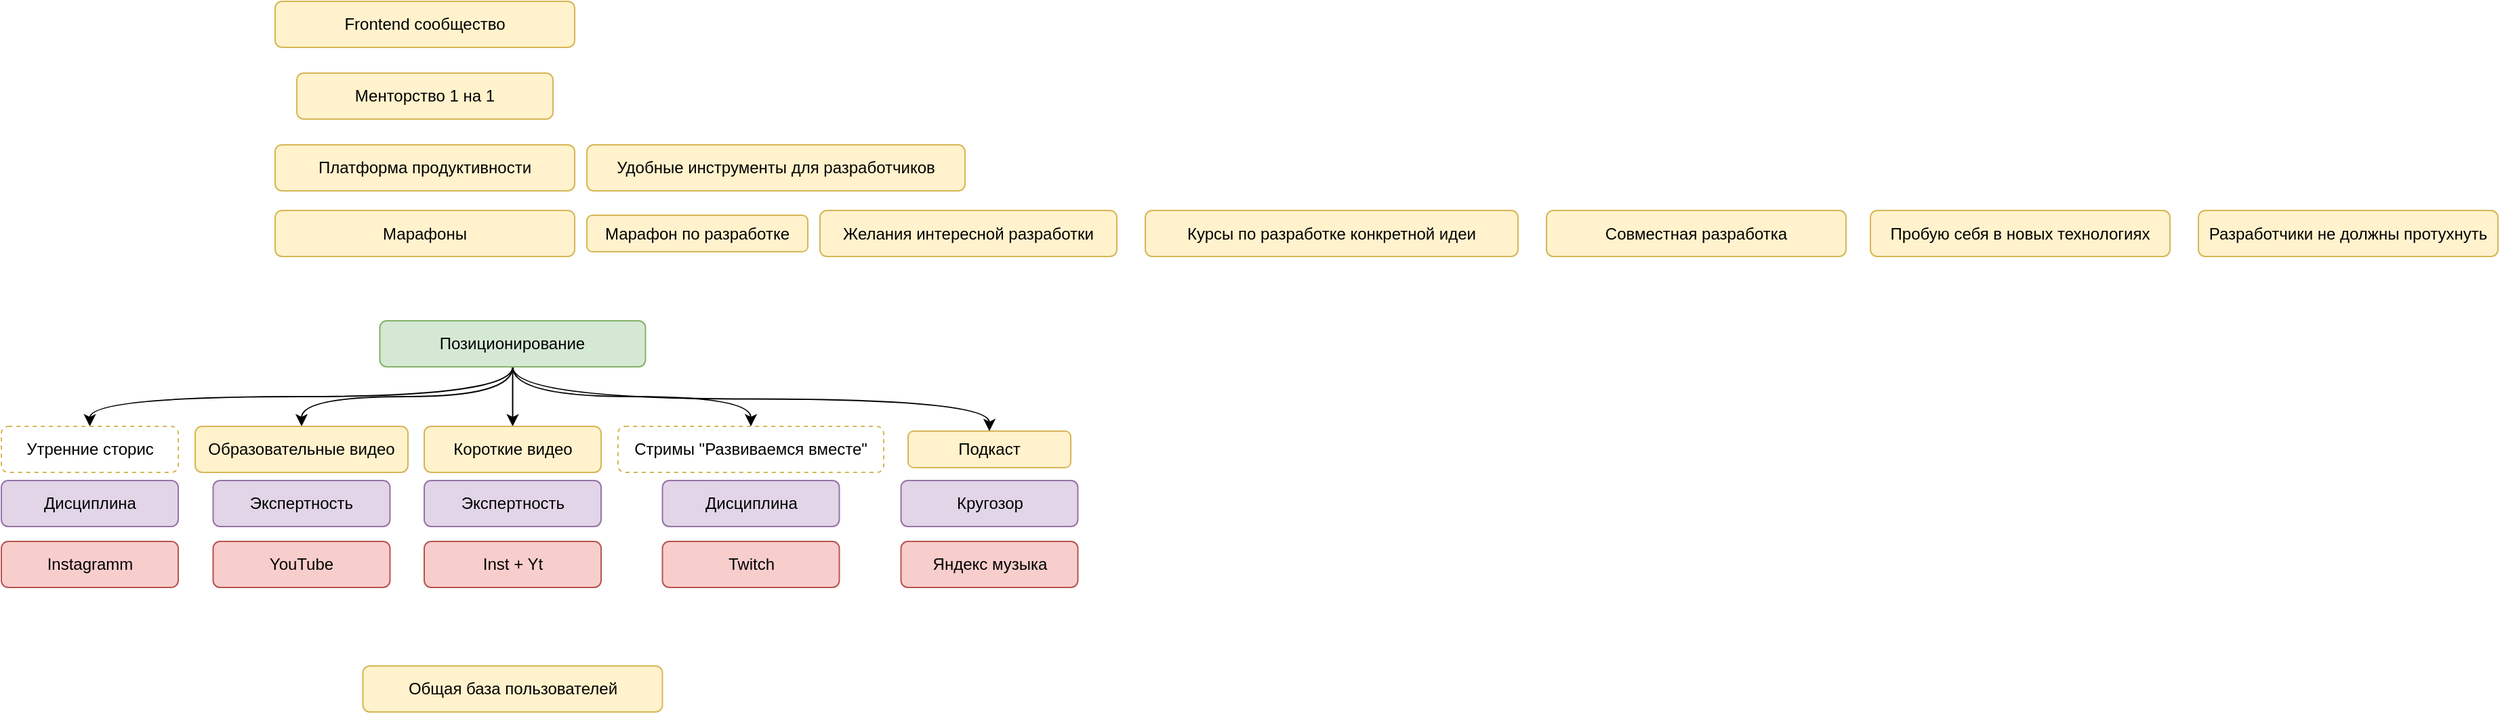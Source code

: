 <mxfile version="24.7.14">
  <diagram name="Page-1" id="jBkVt-Optu0iYYhwJYWD">
    <mxGraphModel dx="1600" dy="1488" grid="0" gridSize="10" guides="1" tooltips="1" connect="1" arrows="1" fold="1" page="0" pageScale="1" pageWidth="827" pageHeight="1169" math="0" shadow="0">
      <root>
        <mxCell id="0" />
        <mxCell id="1" parent="0" />
        <mxCell id="VgXSm631Y45OZsN6ZZmT-1" value="Подкаст" style="rounded=1;whiteSpace=wrap;html=1;fillColor=#fff2cc;strokeColor=#d6b656;" vertex="1" parent="1">
          <mxGeometry x="612" y="-135.5" width="120" height="27" as="geometry" />
        </mxCell>
        <mxCell id="VgXSm631Y45OZsN6ZZmT-3" value="Курсы по разработке конкретной идеи" style="rounded=1;whiteSpace=wrap;html=1;fillColor=#fff2cc;strokeColor=#d6b656;" vertex="1" parent="1">
          <mxGeometry x="787" y="-298.5" width="275" height="34" as="geometry" />
        </mxCell>
        <mxCell id="VgXSm631Y45OZsN6ZZmT-4" value="Желания интересной разработки" style="rounded=1;whiteSpace=wrap;html=1;fillColor=#fff2cc;strokeColor=#d6b656;" vertex="1" parent="1">
          <mxGeometry x="547" y="-298.5" width="219" height="34" as="geometry" />
        </mxCell>
        <mxCell id="VgXSm631Y45OZsN6ZZmT-5" value="Общая база пользователей" style="rounded=1;whiteSpace=wrap;html=1;fillColor=#fff2cc;strokeColor=#d6b656;" vertex="1" parent="1">
          <mxGeometry x="209.75" y="38" width="221" height="34" as="geometry" />
        </mxCell>
        <mxCell id="VgXSm631Y45OZsN6ZZmT-7" value="Марафоны" style="rounded=1;whiteSpace=wrap;html=1;fillColor=#fff2cc;strokeColor=#d6b656;" vertex="1" parent="1">
          <mxGeometry x="145" y="-298.5" width="221" height="34" as="geometry" />
        </mxCell>
        <mxCell id="VgXSm631Y45OZsN6ZZmT-8" value="Менторство 1 на 1" style="rounded=1;whiteSpace=wrap;html=1;fillColor=#fff2cc;strokeColor=#d6b656;" vertex="1" parent="1">
          <mxGeometry x="161" y="-400" width="189" height="34" as="geometry" />
        </mxCell>
        <mxCell id="VgXSm631Y45OZsN6ZZmT-9" value="Frontend сообщество" style="rounded=1;whiteSpace=wrap;html=1;fillColor=#fff2cc;strokeColor=#d6b656;" vertex="1" parent="1">
          <mxGeometry x="145" y="-453" width="221" height="34" as="geometry" />
        </mxCell>
        <mxCell id="VgXSm631Y45OZsN6ZZmT-10" value="Совместная разработка" style="rounded=1;whiteSpace=wrap;html=1;fillColor=#fff2cc;strokeColor=#d6b656;" vertex="1" parent="1">
          <mxGeometry x="1083" y="-298.5" width="221" height="34" as="geometry" />
        </mxCell>
        <mxCell id="VgXSm631Y45OZsN6ZZmT-19" style="edgeStyle=orthogonalEdgeStyle;rounded=0;orthogonalLoop=1;jettySize=auto;html=1;entryX=0.5;entryY=0;entryDx=0;entryDy=0;curved=1;exitX=0.5;exitY=1;exitDx=0;exitDy=0;" edge="1" parent="1" source="VgXSm631Y45OZsN6ZZmT-11" target="VgXSm631Y45OZsN6ZZmT-18">
          <mxGeometry relative="1" as="geometry" />
        </mxCell>
        <mxCell id="VgXSm631Y45OZsN6ZZmT-22" style="edgeStyle=orthogonalEdgeStyle;shape=connector;curved=1;rounded=0;orthogonalLoop=1;jettySize=auto;html=1;entryX=0.5;entryY=0;entryDx=0;entryDy=0;strokeColor=default;align=center;verticalAlign=middle;fontFamily=Helvetica;fontSize=11;fontColor=default;labelBackgroundColor=default;endArrow=classic;exitX=0.5;exitY=1;exitDx=0;exitDy=0;" edge="1" parent="1" source="VgXSm631Y45OZsN6ZZmT-11" target="VgXSm631Y45OZsN6ZZmT-20">
          <mxGeometry relative="1" as="geometry" />
        </mxCell>
        <mxCell id="VgXSm631Y45OZsN6ZZmT-24" style="edgeStyle=orthogonalEdgeStyle;shape=connector;curved=1;rounded=0;orthogonalLoop=1;jettySize=auto;html=1;entryX=0.5;entryY=0;entryDx=0;entryDy=0;strokeColor=default;align=center;verticalAlign=middle;fontFamily=Helvetica;fontSize=11;fontColor=default;labelBackgroundColor=default;endArrow=classic;exitX=0.5;exitY=1;exitDx=0;exitDy=0;" edge="1" parent="1" source="VgXSm631Y45OZsN6ZZmT-11" target="VgXSm631Y45OZsN6ZZmT-23">
          <mxGeometry relative="1" as="geometry" />
        </mxCell>
        <mxCell id="VgXSm631Y45OZsN6ZZmT-26" style="edgeStyle=orthogonalEdgeStyle;shape=connector;curved=1;rounded=0;orthogonalLoop=1;jettySize=auto;html=1;entryX=0.5;entryY=0;entryDx=0;entryDy=0;strokeColor=default;align=center;verticalAlign=middle;fontFamily=Helvetica;fontSize=11;fontColor=default;labelBackgroundColor=default;endArrow=classic;exitX=0.5;exitY=1;exitDx=0;exitDy=0;" edge="1" parent="1" source="VgXSm631Y45OZsN6ZZmT-11" target="VgXSm631Y45OZsN6ZZmT-25">
          <mxGeometry relative="1" as="geometry" />
        </mxCell>
        <mxCell id="VgXSm631Y45OZsN6ZZmT-39" style="edgeStyle=orthogonalEdgeStyle;shape=connector;curved=1;rounded=0;orthogonalLoop=1;jettySize=auto;html=1;entryX=0.5;entryY=0;entryDx=0;entryDy=0;strokeColor=default;align=center;verticalAlign=middle;fontFamily=Helvetica;fontSize=11;fontColor=default;labelBackgroundColor=default;endArrow=classic;exitX=0.5;exitY=1;exitDx=0;exitDy=0;" edge="1" parent="1" source="VgXSm631Y45OZsN6ZZmT-11" target="VgXSm631Y45OZsN6ZZmT-1">
          <mxGeometry relative="1" as="geometry" />
        </mxCell>
        <mxCell id="VgXSm631Y45OZsN6ZZmT-11" value="Позиционирование" style="rounded=1;whiteSpace=wrap;html=1;fillColor=#d5e8d4;strokeColor=#82b366;" vertex="1" parent="1">
          <mxGeometry x="222.25" y="-217" width="196" height="34" as="geometry" />
        </mxCell>
        <mxCell id="VgXSm631Y45OZsN6ZZmT-13" value="Платформа продуктивности" style="rounded=1;whiteSpace=wrap;html=1;fillColor=#fff2cc;strokeColor=#d6b656;" vertex="1" parent="1">
          <mxGeometry x="145" y="-347" width="221" height="34" as="geometry" />
        </mxCell>
        <mxCell id="VgXSm631Y45OZsN6ZZmT-14" value="Разработчики не должны протухнуть" style="rounded=1;whiteSpace=wrap;html=1;fillColor=#fff2cc;strokeColor=#d6b656;" vertex="1" parent="1">
          <mxGeometry x="1564" y="-298.5" width="221" height="34" as="geometry" />
        </mxCell>
        <mxCell id="VgXSm631Y45OZsN6ZZmT-15" value="Удобные инструменты для разработчиков" style="rounded=1;whiteSpace=wrap;html=1;fillColor=#fff2cc;strokeColor=#d6b656;" vertex="1" parent="1">
          <mxGeometry x="375" y="-347" width="279" height="34" as="geometry" />
        </mxCell>
        <mxCell id="VgXSm631Y45OZsN6ZZmT-17" value="Пробую себя в новых технологиях" style="rounded=1;whiteSpace=wrap;html=1;fillColor=#fff2cc;strokeColor=#d6b656;" vertex="1" parent="1">
          <mxGeometry x="1322" y="-298.5" width="221" height="34" as="geometry" />
        </mxCell>
        <mxCell id="VgXSm631Y45OZsN6ZZmT-18" value="Стримы &quot;Развиваемся вместе&quot;" style="rounded=1;whiteSpace=wrap;html=1;fillColor=none;strokeColor=#d6b656;dashed=1;" vertex="1" parent="1">
          <mxGeometry x="398" y="-139" width="196" height="34" as="geometry" />
        </mxCell>
        <mxCell id="VgXSm631Y45OZsN6ZZmT-20" value="Утренние сторис" style="rounded=1;whiteSpace=wrap;html=1;fillColor=none;strokeColor=#d6b656;dashed=1;" vertex="1" parent="1">
          <mxGeometry x="-57" y="-139" width="130.5" height="34" as="geometry" />
        </mxCell>
        <mxCell id="VgXSm631Y45OZsN6ZZmT-23" value="Короткие видео" style="rounded=1;whiteSpace=wrap;html=1;fillColor=#fff2cc;strokeColor=#d6b656;" vertex="1" parent="1">
          <mxGeometry x="255" y="-139" width="130.5" height="34" as="geometry" />
        </mxCell>
        <mxCell id="VgXSm631Y45OZsN6ZZmT-25" value="Образовательные видео" style="rounded=1;whiteSpace=wrap;html=1;fillColor=#fff2cc;strokeColor=#d6b656;" vertex="1" parent="1">
          <mxGeometry x="86" y="-139" width="157" height="34" as="geometry" />
        </mxCell>
        <mxCell id="VgXSm631Y45OZsN6ZZmT-27" value="Дисциплина" style="rounded=1;whiteSpace=wrap;html=1;fillColor=#e1d5e7;strokeColor=#9673a6;" vertex="1" parent="1">
          <mxGeometry x="-57" y="-99" width="130.5" height="34" as="geometry" />
        </mxCell>
        <mxCell id="VgXSm631Y45OZsN6ZZmT-28" value="Экспертность" style="rounded=1;whiteSpace=wrap;html=1;fillColor=#e1d5e7;strokeColor=#9673a6;" vertex="1" parent="1">
          <mxGeometry x="99.25" y="-99" width="130.5" height="34" as="geometry" />
        </mxCell>
        <mxCell id="VgXSm631Y45OZsN6ZZmT-29" value="Экспертность" style="rounded=1;whiteSpace=wrap;html=1;fillColor=#e1d5e7;strokeColor=#9673a6;" vertex="1" parent="1">
          <mxGeometry x="255" y="-99" width="130.5" height="34" as="geometry" />
        </mxCell>
        <mxCell id="VgXSm631Y45OZsN6ZZmT-30" value="Дисциплина" style="rounded=1;whiteSpace=wrap;html=1;fillColor=#e1d5e7;strokeColor=#9673a6;" vertex="1" parent="1">
          <mxGeometry x="430.75" y="-99" width="130.5" height="34" as="geometry" />
        </mxCell>
        <mxCell id="VgXSm631Y45OZsN6ZZmT-31" value="Марафон по разработке" style="rounded=1;whiteSpace=wrap;html=1;fillColor=#fff2cc;strokeColor=#d6b656;" vertex="1" parent="1">
          <mxGeometry x="375" y="-295" width="163" height="27" as="geometry" />
        </mxCell>
        <mxCell id="VgXSm631Y45OZsN6ZZmT-33" value="Instagramm" style="rounded=1;whiteSpace=wrap;html=1;fillColor=#f8cecc;strokeColor=#b85450;" vertex="1" parent="1">
          <mxGeometry x="-57" y="-54" width="130.5" height="34" as="geometry" />
        </mxCell>
        <mxCell id="VgXSm631Y45OZsN6ZZmT-34" value="YouTube" style="rounded=1;whiteSpace=wrap;html=1;fillColor=#f8cecc;strokeColor=#b85450;" vertex="1" parent="1">
          <mxGeometry x="99.25" y="-54" width="130.5" height="34" as="geometry" />
        </mxCell>
        <mxCell id="VgXSm631Y45OZsN6ZZmT-35" value="Inst + Yt" style="rounded=1;whiteSpace=wrap;html=1;fillColor=#f8cecc;strokeColor=#b85450;" vertex="1" parent="1">
          <mxGeometry x="255" y="-54" width="130.5" height="34" as="geometry" />
        </mxCell>
        <mxCell id="VgXSm631Y45OZsN6ZZmT-36" value="Twitch" style="rounded=1;whiteSpace=wrap;html=1;fillColor=#f8cecc;strokeColor=#b85450;" vertex="1" parent="1">
          <mxGeometry x="430.75" y="-54" width="130.5" height="34" as="geometry" />
        </mxCell>
        <mxCell id="VgXSm631Y45OZsN6ZZmT-37" value="Кругозор" style="rounded=1;whiteSpace=wrap;html=1;fillColor=#e1d5e7;strokeColor=#9673a6;" vertex="1" parent="1">
          <mxGeometry x="606.75" y="-99" width="130.5" height="34" as="geometry" />
        </mxCell>
        <mxCell id="VgXSm631Y45OZsN6ZZmT-38" value="Яндекс музыка" style="rounded=1;whiteSpace=wrap;html=1;fillColor=#f8cecc;strokeColor=#b85450;" vertex="1" parent="1">
          <mxGeometry x="606.75" y="-54" width="130.5" height="34" as="geometry" />
        </mxCell>
      </root>
    </mxGraphModel>
  </diagram>
</mxfile>
